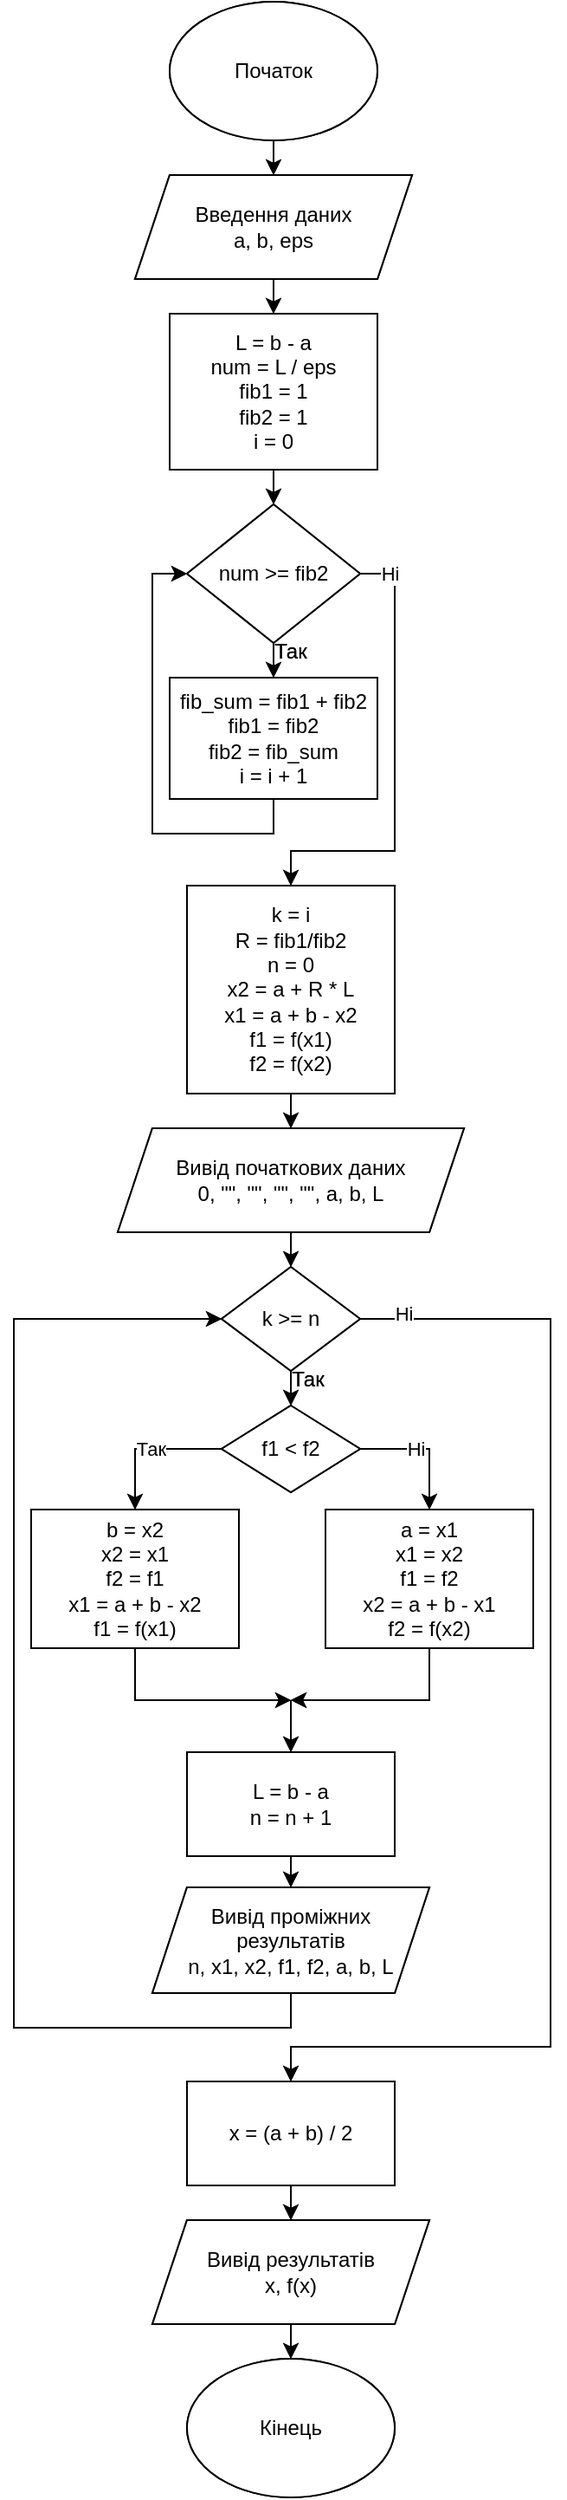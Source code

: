 <mxfile version="20.4.1" type="device"><diagram id="C5RBs43oDa-KdzZeNtuy" name="Page-1"><mxGraphModel dx="950" dy="422" grid="1" gridSize="10" guides="1" tooltips="1" connect="1" arrows="1" fold="1" page="1" pageScale="1" pageWidth="827" pageHeight="1169" math="0" shadow="0"><root><mxCell id="WIyWlLk6GJQsqaUBKTNV-0"/><mxCell id="WIyWlLk6GJQsqaUBKTNV-1" parent="WIyWlLk6GJQsqaUBKTNV-0"/><mxCell id="04S2SphbcFlPPTCbcC2E-5" style="edgeStyle=orthogonalEdgeStyle;rounded=0;orthogonalLoop=1;jettySize=auto;html=1;exitX=0.5;exitY=1;exitDx=0;exitDy=0;entryX=0.5;entryY=0;entryDx=0;entryDy=0;" parent="WIyWlLk6GJQsqaUBKTNV-1" source="04S2SphbcFlPPTCbcC2E-0" target="04S2SphbcFlPPTCbcC2E-4" edge="1"><mxGeometry relative="1" as="geometry"/></mxCell><mxCell id="04S2SphbcFlPPTCbcC2E-0" value="Початок" style="ellipse;whiteSpace=wrap;html=1;" parent="WIyWlLk6GJQsqaUBKTNV-1" vertex="1"><mxGeometry x="330" y="20" width="120" height="80" as="geometry"/></mxCell><mxCell id="04S2SphbcFlPPTCbcC2E-1" value="Кінець" style="ellipse;whiteSpace=wrap;html=1;" parent="WIyWlLk6GJQsqaUBKTNV-1" vertex="1"><mxGeometry x="340" y="1380" width="120" height="80" as="geometry"/></mxCell><mxCell id="04S2SphbcFlPPTCbcC2E-8" style="edgeStyle=orthogonalEdgeStyle;rounded=0;orthogonalLoop=1;jettySize=auto;html=1;exitX=0.5;exitY=1;exitDx=0;exitDy=0;entryX=0.5;entryY=0;entryDx=0;entryDy=0;" parent="WIyWlLk6GJQsqaUBKTNV-1" source="04S2SphbcFlPPTCbcC2E-2" target="04S2SphbcFlPPTCbcC2E-7" edge="1"><mxGeometry relative="1" as="geometry"/></mxCell><mxCell id="04S2SphbcFlPPTCbcC2E-2" value="L = b - a&lt;br&gt;num = L / eps&lt;br&gt;fib1 = 1&lt;br&gt;fib2 = 1&lt;br&gt;i = 0" style="rounded=0;whiteSpace=wrap;html=1;" parent="WIyWlLk6GJQsqaUBKTNV-1" vertex="1"><mxGeometry x="330" y="200" width="120" height="90" as="geometry"/></mxCell><mxCell id="04S2SphbcFlPPTCbcC2E-6" style="edgeStyle=orthogonalEdgeStyle;rounded=0;orthogonalLoop=1;jettySize=auto;html=1;exitX=0.5;exitY=1;exitDx=0;exitDy=0;entryX=0.5;entryY=0;entryDx=0;entryDy=0;" parent="WIyWlLk6GJQsqaUBKTNV-1" source="04S2SphbcFlPPTCbcC2E-4" target="04S2SphbcFlPPTCbcC2E-2" edge="1"><mxGeometry relative="1" as="geometry"/></mxCell><mxCell id="04S2SphbcFlPPTCbcC2E-4" value="Введення даних&lt;br&gt;a, b, eps" style="shape=parallelogram;perimeter=parallelogramPerimeter;whiteSpace=wrap;html=1;fixedSize=1;" parent="WIyWlLk6GJQsqaUBKTNV-1" vertex="1"><mxGeometry x="310" y="120" width="160" height="60" as="geometry"/></mxCell><mxCell id="04S2SphbcFlPPTCbcC2E-10" style="edgeStyle=orthogonalEdgeStyle;rounded=0;orthogonalLoop=1;jettySize=auto;html=1;exitX=0.5;exitY=1;exitDx=0;exitDy=0;entryX=0.5;entryY=0;entryDx=0;entryDy=0;" parent="WIyWlLk6GJQsqaUBKTNV-1" source="04S2SphbcFlPPTCbcC2E-7" target="04S2SphbcFlPPTCbcC2E-9" edge="1"><mxGeometry relative="1" as="geometry"/></mxCell><mxCell id="04S2SphbcFlPPTCbcC2E-16" style="edgeStyle=orthogonalEdgeStyle;rounded=0;orthogonalLoop=1;jettySize=auto;html=1;exitX=1;exitY=0.5;exitDx=0;exitDy=0;entryX=0.5;entryY=0;entryDx=0;entryDy=0;" parent="WIyWlLk6GJQsqaUBKTNV-1" source="04S2SphbcFlPPTCbcC2E-7" target="04S2SphbcFlPPTCbcC2E-13" edge="1"><mxGeometry relative="1" as="geometry"><Array as="points"><mxPoint x="460" y="350"/><mxPoint x="460" y="510"/><mxPoint x="400" y="510"/></Array></mxGeometry></mxCell><mxCell id="04S2SphbcFlPPTCbcC2E-24" value="Ні" style="edgeLabel;html=1;align=center;verticalAlign=middle;resizable=0;points=[];" parent="04S2SphbcFlPPTCbcC2E-16" vertex="1" connectable="0"><mxGeometry x="-0.87" relative="1" as="geometry"><mxPoint as="offset"/></mxGeometry></mxCell><mxCell id="04S2SphbcFlPPTCbcC2E-7" value="num &amp;gt;= fib2" style="rhombus;whiteSpace=wrap;html=1;" parent="WIyWlLk6GJQsqaUBKTNV-1" vertex="1"><mxGeometry x="340" y="310" width="100" height="80" as="geometry"/></mxCell><mxCell id="04S2SphbcFlPPTCbcC2E-12" style="edgeStyle=orthogonalEdgeStyle;rounded=0;orthogonalLoop=1;jettySize=auto;html=1;exitX=0.5;exitY=1;exitDx=0;exitDy=0;entryX=0;entryY=0.5;entryDx=0;entryDy=0;" parent="WIyWlLk6GJQsqaUBKTNV-1" source="04S2SphbcFlPPTCbcC2E-9" target="04S2SphbcFlPPTCbcC2E-7" edge="1"><mxGeometry relative="1" as="geometry"><Array as="points"><mxPoint x="390" y="500"/><mxPoint x="320" y="500"/><mxPoint x="320" y="350"/></Array></mxGeometry></mxCell><mxCell id="04S2SphbcFlPPTCbcC2E-18" style="edgeStyle=orthogonalEdgeStyle;rounded=0;orthogonalLoop=1;jettySize=auto;html=1;exitX=0.5;exitY=1;exitDx=0;exitDy=0;entryX=0.5;entryY=0;entryDx=0;entryDy=0;" parent="WIyWlLk6GJQsqaUBKTNV-1" source="04S2SphbcFlPPTCbcC2E-13" target="04S2SphbcFlPPTCbcC2E-17" edge="1"><mxGeometry relative="1" as="geometry"/></mxCell><mxCell id="04S2SphbcFlPPTCbcC2E-13" value="k = i&lt;br&gt;R = fib1/fib2&lt;br&gt;n = 0&lt;br&gt;x1 = a + b - x2&lt;br&gt;x2 = a + R * L&lt;br&gt;f1 = f(x1)&lt;br&gt;f2 = f(x2)" style="rounded=0;whiteSpace=wrap;html=1;" parent="WIyWlLk6GJQsqaUBKTNV-1" vertex="1"><mxGeometry x="340" y="530" width="120" height="120" as="geometry"/></mxCell><mxCell id="04S2SphbcFlPPTCbcC2E-9" value="fib_sum = fib1 + fib2&lt;br&gt;fib1 = fib2&lt;br&gt;fib2 = fib_sum&lt;br&gt;i = i + 1" style="rounded=0;whiteSpace=wrap;html=1;" parent="WIyWlLk6GJQsqaUBKTNV-1" vertex="1"><mxGeometry x="330" y="410" width="120" height="70" as="geometry"/></mxCell><mxCell id="04S2SphbcFlPPTCbcC2E-20" style="edgeStyle=orthogonalEdgeStyle;rounded=0;orthogonalLoop=1;jettySize=auto;html=1;exitX=0.5;exitY=1;exitDx=0;exitDy=0;entryX=0.5;entryY=0;entryDx=0;entryDy=0;" parent="WIyWlLk6GJQsqaUBKTNV-1" source="04S2SphbcFlPPTCbcC2E-17" target="04S2SphbcFlPPTCbcC2E-19" edge="1"><mxGeometry relative="1" as="geometry"/></mxCell><mxCell id="04S2SphbcFlPPTCbcC2E-17" value="Вивід початкових даних&lt;br&gt;0, &quot;&quot;, &quot;&quot;, &quot;&quot;, &quot;&quot;, a, b, L" style="shape=parallelogram;perimeter=parallelogramPerimeter;whiteSpace=wrap;html=1;fixedSize=1;" parent="WIyWlLk6GJQsqaUBKTNV-1" vertex="1"><mxGeometry x="300" y="670" width="200" height="60" as="geometry"/></mxCell><mxCell id="04S2SphbcFlPPTCbcC2E-22" style="edgeStyle=orthogonalEdgeStyle;rounded=0;orthogonalLoop=1;jettySize=auto;html=1;exitX=0.5;exitY=1;exitDx=0;exitDy=0;entryX=0.5;entryY=0;entryDx=0;entryDy=0;" parent="WIyWlLk6GJQsqaUBKTNV-1" source="04S2SphbcFlPPTCbcC2E-19" target="04S2SphbcFlPPTCbcC2E-21" edge="1"><mxGeometry relative="1" as="geometry"/></mxCell><mxCell id="04S2SphbcFlPPTCbcC2E-40" style="edgeStyle=orthogonalEdgeStyle;rounded=0;orthogonalLoop=1;jettySize=auto;html=1;exitX=1;exitY=0.5;exitDx=0;exitDy=0;entryX=0.5;entryY=0;entryDx=0;entryDy=0;" parent="WIyWlLk6GJQsqaUBKTNV-1" source="04S2SphbcFlPPTCbcC2E-19" target="04S2SphbcFlPPTCbcC2E-38" edge="1"><mxGeometry relative="1" as="geometry"><Array as="points"><mxPoint x="550" y="780"/><mxPoint x="550" y="1200"/><mxPoint x="400" y="1200"/></Array></mxGeometry></mxCell><mxCell id="3crfRZ5TqDeSjeu3uhmO-0" value="Ні" style="edgeLabel;html=1;align=center;verticalAlign=middle;resizable=0;points=[];" vertex="1" connectable="0" parent="04S2SphbcFlPPTCbcC2E-40"><mxGeometry x="-0.929" y="3" relative="1" as="geometry"><mxPoint as="offset"/></mxGeometry></mxCell><mxCell id="04S2SphbcFlPPTCbcC2E-19" value="k &amp;gt;= n" style="rhombus;whiteSpace=wrap;html=1;" parent="WIyWlLk6GJQsqaUBKTNV-1" vertex="1"><mxGeometry x="360" y="750" width="80" height="60" as="geometry"/></mxCell><mxCell id="04S2SphbcFlPPTCbcC2E-27" style="edgeStyle=orthogonalEdgeStyle;rounded=0;orthogonalLoop=1;jettySize=auto;html=1;exitX=0;exitY=0.5;exitDx=0;exitDy=0;entryX=0.5;entryY=0;entryDx=0;entryDy=0;" parent="WIyWlLk6GJQsqaUBKTNV-1" source="04S2SphbcFlPPTCbcC2E-21" target="04S2SphbcFlPPTCbcC2E-26" edge="1"><mxGeometry relative="1" as="geometry"/></mxCell><mxCell id="04S2SphbcFlPPTCbcC2E-28" value="Так" style="edgeLabel;html=1;align=center;verticalAlign=middle;resizable=0;points=[];" parent="04S2SphbcFlPPTCbcC2E-27" vertex="1" connectable="0"><mxGeometry x="-0.035" relative="1" as="geometry"><mxPoint as="offset"/></mxGeometry></mxCell><mxCell id="04S2SphbcFlPPTCbcC2E-30" style="edgeStyle=orthogonalEdgeStyle;rounded=0;orthogonalLoop=1;jettySize=auto;html=1;exitX=1;exitY=0.5;exitDx=0;exitDy=0;entryX=0.5;entryY=0;entryDx=0;entryDy=0;" parent="WIyWlLk6GJQsqaUBKTNV-1" source="04S2SphbcFlPPTCbcC2E-21" target="04S2SphbcFlPPTCbcC2E-29" edge="1"><mxGeometry relative="1" as="geometry"/></mxCell><mxCell id="04S2SphbcFlPPTCbcC2E-31" value="Ні" style="edgeLabel;html=1;align=center;verticalAlign=middle;resizable=0;points=[];" parent="04S2SphbcFlPPTCbcC2E-30" vertex="1" connectable="0"><mxGeometry x="-0.163" relative="1" as="geometry"><mxPoint as="offset"/></mxGeometry></mxCell><mxCell id="04S2SphbcFlPPTCbcC2E-21" value="f1 &amp;lt; f2" style="rhombus;whiteSpace=wrap;html=1;" parent="WIyWlLk6GJQsqaUBKTNV-1" vertex="1"><mxGeometry x="360" y="830" width="80" height="50" as="geometry"/></mxCell><mxCell id="04S2SphbcFlPPTCbcC2E-23" value="Так" style="text;html=1;strokeColor=none;fillColor=none;align=center;verticalAlign=middle;whiteSpace=wrap;rounded=0;" parent="WIyWlLk6GJQsqaUBKTNV-1" vertex="1"><mxGeometry x="370" y="380" width="60" height="30" as="geometry"/></mxCell><mxCell id="04S2SphbcFlPPTCbcC2E-25" value="Так" style="text;html=1;strokeColor=none;fillColor=none;align=center;verticalAlign=middle;whiteSpace=wrap;rounded=0;" parent="WIyWlLk6GJQsqaUBKTNV-1" vertex="1"><mxGeometry x="380" y="800" width="60" height="30" as="geometry"/></mxCell><mxCell id="04S2SphbcFlPPTCbcC2E-33" style="edgeStyle=orthogonalEdgeStyle;rounded=0;orthogonalLoop=1;jettySize=auto;html=1;exitX=0.5;exitY=1;exitDx=0;exitDy=0;" parent="WIyWlLk6GJQsqaUBKTNV-1" source="04S2SphbcFlPPTCbcC2E-26" edge="1"><mxGeometry relative="1" as="geometry"><mxPoint x="400" y="1000" as="targetPoint"/><Array as="points"><mxPoint x="310" y="1000"/></Array></mxGeometry></mxCell><mxCell id="04S2SphbcFlPPTCbcC2E-26" value="b = x2&lt;br&gt;x2 = x1&lt;br&gt;f2 = f1&lt;br&gt;x1 = a + b - x2&lt;br&gt;f1 = f(x1)" style="rounded=0;whiteSpace=wrap;html=1;" parent="WIyWlLk6GJQsqaUBKTNV-1" vertex="1"><mxGeometry x="250" y="890" width="120" height="80" as="geometry"/></mxCell><mxCell id="04S2SphbcFlPPTCbcC2E-35" style="edgeStyle=orthogonalEdgeStyle;rounded=0;orthogonalLoop=1;jettySize=auto;html=1;exitX=0.5;exitY=1;exitDx=0;exitDy=0;" parent="WIyWlLk6GJQsqaUBKTNV-1" source="04S2SphbcFlPPTCbcC2E-29" edge="1"><mxGeometry relative="1" as="geometry"><mxPoint x="400" y="1000" as="targetPoint"/><Array as="points"><mxPoint x="480" y="1000"/></Array></mxGeometry></mxCell><mxCell id="04S2SphbcFlPPTCbcC2E-29" value="a = x1&lt;br&gt;x1 = x2&lt;br&gt;f1 = f2&lt;br&gt;x2 = a + b - x1&lt;br&gt;f2 = f(x2)" style="rounded=0;whiteSpace=wrap;html=1;" parent="WIyWlLk6GJQsqaUBKTNV-1" vertex="1"><mxGeometry x="420" y="890" width="120" height="80" as="geometry"/></mxCell><mxCell id="04S2SphbcFlPPTCbcC2E-37" style="edgeStyle=orthogonalEdgeStyle;rounded=0;orthogonalLoop=1;jettySize=auto;html=1;exitX=0.5;exitY=1;exitDx=0;exitDy=0;entryX=0.5;entryY=0;entryDx=0;entryDy=0;" parent="WIyWlLk6GJQsqaUBKTNV-1" source="04S2SphbcFlPPTCbcC2E-32" target="04S2SphbcFlPPTCbcC2E-36" edge="1"><mxGeometry relative="1" as="geometry"/></mxCell><mxCell id="04S2SphbcFlPPTCbcC2E-32" value="L = b - a&lt;br&gt;n = n + 1" style="rounded=0;whiteSpace=wrap;html=1;" parent="WIyWlLk6GJQsqaUBKTNV-1" vertex="1"><mxGeometry x="340" y="1030" width="120" height="60" as="geometry"/></mxCell><mxCell id="04S2SphbcFlPPTCbcC2E-39" style="edgeStyle=orthogonalEdgeStyle;rounded=0;orthogonalLoop=1;jettySize=auto;html=1;exitX=0.5;exitY=1;exitDx=0;exitDy=0;entryX=0;entryY=0.5;entryDx=0;entryDy=0;" parent="WIyWlLk6GJQsqaUBKTNV-1" source="04S2SphbcFlPPTCbcC2E-36" target="04S2SphbcFlPPTCbcC2E-19" edge="1"><mxGeometry relative="1" as="geometry"><Array as="points"><mxPoint x="400" y="1189"/><mxPoint x="240" y="1189"/><mxPoint x="240" y="780"/></Array></mxGeometry></mxCell><mxCell id="04S2SphbcFlPPTCbcC2E-36" value="Вивід проміжних результатів&lt;br&gt;n, x1, x2, f1, f2, a, b, L" style="shape=parallelogram;perimeter=parallelogramPerimeter;whiteSpace=wrap;html=1;fixedSize=1;" parent="WIyWlLk6GJQsqaUBKTNV-1" vertex="1"><mxGeometry x="320" y="1108" width="160" height="61" as="geometry"/></mxCell><mxCell id="04S2SphbcFlPPTCbcC2E-42" style="edgeStyle=orthogonalEdgeStyle;rounded=0;orthogonalLoop=1;jettySize=auto;html=1;exitX=0.5;exitY=1;exitDx=0;exitDy=0;entryX=0.5;entryY=0;entryDx=0;entryDy=0;" parent="WIyWlLk6GJQsqaUBKTNV-1" source="04S2SphbcFlPPTCbcC2E-38" target="04S2SphbcFlPPTCbcC2E-41" edge="1"><mxGeometry relative="1" as="geometry"/></mxCell><mxCell id="04S2SphbcFlPPTCbcC2E-38" value="x = (a + b) / 2" style="rounded=0;whiteSpace=wrap;html=1;" parent="WIyWlLk6GJQsqaUBKTNV-1" vertex="1"><mxGeometry x="340" y="1220" width="120" height="60" as="geometry"/></mxCell><mxCell id="04S2SphbcFlPPTCbcC2E-43" style="edgeStyle=orthogonalEdgeStyle;rounded=0;orthogonalLoop=1;jettySize=auto;html=1;exitX=0.5;exitY=1;exitDx=0;exitDy=0;entryX=0.5;entryY=0;entryDx=0;entryDy=0;" parent="WIyWlLk6GJQsqaUBKTNV-1" source="04S2SphbcFlPPTCbcC2E-41" target="04S2SphbcFlPPTCbcC2E-1" edge="1"><mxGeometry relative="1" as="geometry"/></mxCell><mxCell id="04S2SphbcFlPPTCbcC2E-41" value="Вивід результатів&lt;br&gt;x, f(x)" style="shape=parallelogram;perimeter=parallelogramPerimeter;whiteSpace=wrap;html=1;fixedSize=1;" parent="WIyWlLk6GJQsqaUBKTNV-1" vertex="1"><mxGeometry x="320" y="1300" width="160" height="60" as="geometry"/></mxCell><mxCell id="3crfRZ5TqDeSjeu3uhmO-2" value="" style="endArrow=classic;html=1;rounded=0;entryX=0.5;entryY=0;entryDx=0;entryDy=0;" edge="1" parent="WIyWlLk6GJQsqaUBKTNV-1" target="04S2SphbcFlPPTCbcC2E-32"><mxGeometry width="50" height="50" relative="1" as="geometry"><mxPoint x="400" y="1000" as="sourcePoint"/><mxPoint x="430" y="1010" as="targetPoint"/></mxGeometry></mxCell><mxCell id="3crfRZ5TqDeSjeu3uhmO-3" style="edgeStyle=orthogonalEdgeStyle;rounded=0;orthogonalLoop=1;jettySize=auto;html=1;exitX=0.5;exitY=1;exitDx=0;exitDy=0;entryX=0.5;entryY=0;entryDx=0;entryDy=0;" edge="1" parent="WIyWlLk6GJQsqaUBKTNV-1" source="3crfRZ5TqDeSjeu3uhmO-4" target="3crfRZ5TqDeSjeu3uhmO-9"><mxGeometry relative="1" as="geometry"/></mxCell><mxCell id="3crfRZ5TqDeSjeu3uhmO-4" value="Початок" style="ellipse;whiteSpace=wrap;html=1;" vertex="1" parent="WIyWlLk6GJQsqaUBKTNV-1"><mxGeometry x="330" y="20" width="120" height="80" as="geometry"/></mxCell><mxCell id="3crfRZ5TqDeSjeu3uhmO-5" value="Кінець" style="ellipse;whiteSpace=wrap;html=1;" vertex="1" parent="WIyWlLk6GJQsqaUBKTNV-1"><mxGeometry x="340" y="1380" width="120" height="80" as="geometry"/></mxCell><mxCell id="3crfRZ5TqDeSjeu3uhmO-6" style="edgeStyle=orthogonalEdgeStyle;rounded=0;orthogonalLoop=1;jettySize=auto;html=1;exitX=0.5;exitY=1;exitDx=0;exitDy=0;entryX=0.5;entryY=0;entryDx=0;entryDy=0;" edge="1" parent="WIyWlLk6GJQsqaUBKTNV-1" source="3crfRZ5TqDeSjeu3uhmO-7" target="3crfRZ5TqDeSjeu3uhmO-13"><mxGeometry relative="1" as="geometry"/></mxCell><mxCell id="3crfRZ5TqDeSjeu3uhmO-7" value="L = b - a&lt;br&gt;num = L / eps&lt;br&gt;fib1 = 1&lt;br&gt;fib2 = 1&lt;br&gt;i = 0" style="rounded=0;whiteSpace=wrap;html=1;" vertex="1" parent="WIyWlLk6GJQsqaUBKTNV-1"><mxGeometry x="330" y="200" width="120" height="90" as="geometry"/></mxCell><mxCell id="3crfRZ5TqDeSjeu3uhmO-8" style="edgeStyle=orthogonalEdgeStyle;rounded=0;orthogonalLoop=1;jettySize=auto;html=1;exitX=0.5;exitY=1;exitDx=0;exitDy=0;entryX=0.5;entryY=0;entryDx=0;entryDy=0;" edge="1" parent="WIyWlLk6GJQsqaUBKTNV-1" source="3crfRZ5TqDeSjeu3uhmO-9" target="3crfRZ5TqDeSjeu3uhmO-7"><mxGeometry relative="1" as="geometry"/></mxCell><mxCell id="3crfRZ5TqDeSjeu3uhmO-9" value="Введення даних&lt;br&gt;a, b, eps" style="shape=parallelogram;perimeter=parallelogramPerimeter;whiteSpace=wrap;html=1;fixedSize=1;" vertex="1" parent="WIyWlLk6GJQsqaUBKTNV-1"><mxGeometry x="310" y="120" width="160" height="60" as="geometry"/></mxCell><mxCell id="3crfRZ5TqDeSjeu3uhmO-10" style="edgeStyle=orthogonalEdgeStyle;rounded=0;orthogonalLoop=1;jettySize=auto;html=1;exitX=0.5;exitY=1;exitDx=0;exitDy=0;entryX=0.5;entryY=0;entryDx=0;entryDy=0;" edge="1" parent="WIyWlLk6GJQsqaUBKTNV-1" source="3crfRZ5TqDeSjeu3uhmO-13" target="3crfRZ5TqDeSjeu3uhmO-17"><mxGeometry relative="1" as="geometry"/></mxCell><mxCell id="3crfRZ5TqDeSjeu3uhmO-11" style="edgeStyle=orthogonalEdgeStyle;rounded=0;orthogonalLoop=1;jettySize=auto;html=1;exitX=1;exitY=0.5;exitDx=0;exitDy=0;entryX=0.5;entryY=0;entryDx=0;entryDy=0;" edge="1" parent="WIyWlLk6GJQsqaUBKTNV-1" source="3crfRZ5TqDeSjeu3uhmO-13" target="3crfRZ5TqDeSjeu3uhmO-16"><mxGeometry relative="1" as="geometry"><Array as="points"><mxPoint x="460" y="350"/><mxPoint x="460" y="510"/><mxPoint x="400" y="510"/></Array></mxGeometry></mxCell><mxCell id="3crfRZ5TqDeSjeu3uhmO-12" value="Ні" style="edgeLabel;html=1;align=center;verticalAlign=middle;resizable=0;points=[];" vertex="1" connectable="0" parent="3crfRZ5TqDeSjeu3uhmO-11"><mxGeometry x="-0.87" relative="1" as="geometry"><mxPoint as="offset"/></mxGeometry></mxCell><mxCell id="3crfRZ5TqDeSjeu3uhmO-13" value="num &amp;gt;= fib2" style="rhombus;whiteSpace=wrap;html=1;" vertex="1" parent="WIyWlLk6GJQsqaUBKTNV-1"><mxGeometry x="340" y="310" width="100" height="80" as="geometry"/></mxCell><mxCell id="3crfRZ5TqDeSjeu3uhmO-14" style="edgeStyle=orthogonalEdgeStyle;rounded=0;orthogonalLoop=1;jettySize=auto;html=1;exitX=0.5;exitY=1;exitDx=0;exitDy=0;entryX=0;entryY=0.5;entryDx=0;entryDy=0;" edge="1" parent="WIyWlLk6GJQsqaUBKTNV-1" source="3crfRZ5TqDeSjeu3uhmO-17" target="3crfRZ5TqDeSjeu3uhmO-13"><mxGeometry relative="1" as="geometry"><Array as="points"><mxPoint x="390" y="500"/><mxPoint x="320" y="500"/><mxPoint x="320" y="350"/></Array></mxGeometry></mxCell><mxCell id="3crfRZ5TqDeSjeu3uhmO-15" style="edgeStyle=orthogonalEdgeStyle;rounded=0;orthogonalLoop=1;jettySize=auto;html=1;exitX=0.5;exitY=1;exitDx=0;exitDy=0;entryX=0.5;entryY=0;entryDx=0;entryDy=0;" edge="1" parent="WIyWlLk6GJQsqaUBKTNV-1" source="3crfRZ5TqDeSjeu3uhmO-16" target="3crfRZ5TqDeSjeu3uhmO-19"><mxGeometry relative="1" as="geometry"/></mxCell><mxCell id="3crfRZ5TqDeSjeu3uhmO-16" value="k = i&lt;br&gt;R = fib1/fib2&lt;br&gt;n = 0&lt;br&gt;x2 = a + R * L&lt;br&gt;x1 = a + b - x2&lt;br&gt;f1 = f(x1)&lt;br&gt;f2 = f(x2)" style="rounded=0;whiteSpace=wrap;html=1;" vertex="1" parent="WIyWlLk6GJQsqaUBKTNV-1"><mxGeometry x="340" y="530" width="120" height="120" as="geometry"/></mxCell><mxCell id="3crfRZ5TqDeSjeu3uhmO-17" value="fib_sum = fib1 + fib2&lt;br&gt;fib1 = fib2&lt;br&gt;fib2 = fib_sum&lt;br&gt;i = i + 1" style="rounded=0;whiteSpace=wrap;html=1;" vertex="1" parent="WIyWlLk6GJQsqaUBKTNV-1"><mxGeometry x="330" y="410" width="120" height="70" as="geometry"/></mxCell><mxCell id="3crfRZ5TqDeSjeu3uhmO-18" style="edgeStyle=orthogonalEdgeStyle;rounded=0;orthogonalLoop=1;jettySize=auto;html=1;exitX=0.5;exitY=1;exitDx=0;exitDy=0;entryX=0.5;entryY=0;entryDx=0;entryDy=0;" edge="1" parent="WIyWlLk6GJQsqaUBKTNV-1" source="3crfRZ5TqDeSjeu3uhmO-19" target="3crfRZ5TqDeSjeu3uhmO-23"><mxGeometry relative="1" as="geometry"/></mxCell><mxCell id="3crfRZ5TqDeSjeu3uhmO-19" value="Вивід початкових даних&lt;br&gt;0, &quot;&quot;, &quot;&quot;, &quot;&quot;, &quot;&quot;, a, b, L" style="shape=parallelogram;perimeter=parallelogramPerimeter;whiteSpace=wrap;html=1;fixedSize=1;" vertex="1" parent="WIyWlLk6GJQsqaUBKTNV-1"><mxGeometry x="300" y="670" width="200" height="60" as="geometry"/></mxCell><mxCell id="3crfRZ5TqDeSjeu3uhmO-20" style="edgeStyle=orthogonalEdgeStyle;rounded=0;orthogonalLoop=1;jettySize=auto;html=1;exitX=0.5;exitY=1;exitDx=0;exitDy=0;entryX=0.5;entryY=0;entryDx=0;entryDy=0;" edge="1" parent="WIyWlLk6GJQsqaUBKTNV-1" source="3crfRZ5TqDeSjeu3uhmO-23" target="3crfRZ5TqDeSjeu3uhmO-28"><mxGeometry relative="1" as="geometry"/></mxCell><mxCell id="3crfRZ5TqDeSjeu3uhmO-21" style="edgeStyle=orthogonalEdgeStyle;rounded=0;orthogonalLoop=1;jettySize=auto;html=1;exitX=1;exitY=0.5;exitDx=0;exitDy=0;entryX=0.5;entryY=0;entryDx=0;entryDy=0;" edge="1" parent="WIyWlLk6GJQsqaUBKTNV-1" source="3crfRZ5TqDeSjeu3uhmO-23" target="3crfRZ5TqDeSjeu3uhmO-40"><mxGeometry relative="1" as="geometry"><Array as="points"><mxPoint x="550" y="780"/><mxPoint x="550" y="1200"/><mxPoint x="400" y="1200"/></Array></mxGeometry></mxCell><mxCell id="3crfRZ5TqDeSjeu3uhmO-22" value="Ні" style="edgeLabel;html=1;align=center;verticalAlign=middle;resizable=0;points=[];" vertex="1" connectable="0" parent="3crfRZ5TqDeSjeu3uhmO-21"><mxGeometry x="-0.929" y="3" relative="1" as="geometry"><mxPoint as="offset"/></mxGeometry></mxCell><mxCell id="3crfRZ5TqDeSjeu3uhmO-23" value="k &amp;gt;= n" style="rhombus;whiteSpace=wrap;html=1;" vertex="1" parent="WIyWlLk6GJQsqaUBKTNV-1"><mxGeometry x="360" y="750" width="80" height="60" as="geometry"/></mxCell><mxCell id="3crfRZ5TqDeSjeu3uhmO-24" style="edgeStyle=orthogonalEdgeStyle;rounded=0;orthogonalLoop=1;jettySize=auto;html=1;exitX=0;exitY=0.5;exitDx=0;exitDy=0;entryX=0.5;entryY=0;entryDx=0;entryDy=0;" edge="1" parent="WIyWlLk6GJQsqaUBKTNV-1" source="3crfRZ5TqDeSjeu3uhmO-28" target="3crfRZ5TqDeSjeu3uhmO-32"><mxGeometry relative="1" as="geometry"/></mxCell><mxCell id="3crfRZ5TqDeSjeu3uhmO-25" value="Так" style="edgeLabel;html=1;align=center;verticalAlign=middle;resizable=0;points=[];" vertex="1" connectable="0" parent="3crfRZ5TqDeSjeu3uhmO-24"><mxGeometry x="-0.035" relative="1" as="geometry"><mxPoint as="offset"/></mxGeometry></mxCell><mxCell id="3crfRZ5TqDeSjeu3uhmO-26" style="edgeStyle=orthogonalEdgeStyle;rounded=0;orthogonalLoop=1;jettySize=auto;html=1;exitX=1;exitY=0.5;exitDx=0;exitDy=0;entryX=0.5;entryY=0;entryDx=0;entryDy=0;" edge="1" parent="WIyWlLk6GJQsqaUBKTNV-1" source="3crfRZ5TqDeSjeu3uhmO-28" target="3crfRZ5TqDeSjeu3uhmO-34"><mxGeometry relative="1" as="geometry"/></mxCell><mxCell id="3crfRZ5TqDeSjeu3uhmO-27" value="Ні" style="edgeLabel;html=1;align=center;verticalAlign=middle;resizable=0;points=[];" vertex="1" connectable="0" parent="3crfRZ5TqDeSjeu3uhmO-26"><mxGeometry x="-0.163" relative="1" as="geometry"><mxPoint as="offset"/></mxGeometry></mxCell><mxCell id="3crfRZ5TqDeSjeu3uhmO-28" value="f1 &amp;lt; f2" style="rhombus;whiteSpace=wrap;html=1;" vertex="1" parent="WIyWlLk6GJQsqaUBKTNV-1"><mxGeometry x="360" y="830" width="80" height="50" as="geometry"/></mxCell><mxCell id="3crfRZ5TqDeSjeu3uhmO-29" value="Так" style="text;html=1;strokeColor=none;fillColor=none;align=center;verticalAlign=middle;whiteSpace=wrap;rounded=0;" vertex="1" parent="WIyWlLk6GJQsqaUBKTNV-1"><mxGeometry x="370" y="380" width="60" height="30" as="geometry"/></mxCell><mxCell id="3crfRZ5TqDeSjeu3uhmO-30" value="Так" style="text;html=1;strokeColor=none;fillColor=none;align=center;verticalAlign=middle;whiteSpace=wrap;rounded=0;" vertex="1" parent="WIyWlLk6GJQsqaUBKTNV-1"><mxGeometry x="380" y="800" width="60" height="30" as="geometry"/></mxCell><mxCell id="3crfRZ5TqDeSjeu3uhmO-31" style="edgeStyle=orthogonalEdgeStyle;rounded=0;orthogonalLoop=1;jettySize=auto;html=1;exitX=0.5;exitY=1;exitDx=0;exitDy=0;" edge="1" parent="WIyWlLk6GJQsqaUBKTNV-1" source="3crfRZ5TqDeSjeu3uhmO-32"><mxGeometry relative="1" as="geometry"><mxPoint x="400" y="1000" as="targetPoint"/><Array as="points"><mxPoint x="310" y="1000"/></Array></mxGeometry></mxCell><mxCell id="3crfRZ5TqDeSjeu3uhmO-32" value="b = x2&lt;br&gt;x2 = x1&lt;br&gt;f2 = f1&lt;br&gt;x1 = a + b - x2&lt;br&gt;f1 = f(x1)" style="rounded=0;whiteSpace=wrap;html=1;" vertex="1" parent="WIyWlLk6GJQsqaUBKTNV-1"><mxGeometry x="250" y="890" width="120" height="80" as="geometry"/></mxCell><mxCell id="3crfRZ5TqDeSjeu3uhmO-33" style="edgeStyle=orthogonalEdgeStyle;rounded=0;orthogonalLoop=1;jettySize=auto;html=1;exitX=0.5;exitY=1;exitDx=0;exitDy=0;" edge="1" parent="WIyWlLk6GJQsqaUBKTNV-1" source="3crfRZ5TqDeSjeu3uhmO-34"><mxGeometry relative="1" as="geometry"><mxPoint x="400" y="1000" as="targetPoint"/><Array as="points"><mxPoint x="480" y="1000"/></Array></mxGeometry></mxCell><mxCell id="3crfRZ5TqDeSjeu3uhmO-34" value="a = x1&lt;br&gt;x1 = x2&lt;br&gt;f1 = f2&lt;br&gt;x2 = a + b - x1&lt;br&gt;f2 = f(x2)" style="rounded=0;whiteSpace=wrap;html=1;" vertex="1" parent="WIyWlLk6GJQsqaUBKTNV-1"><mxGeometry x="420" y="890" width="120" height="80" as="geometry"/></mxCell><mxCell id="3crfRZ5TqDeSjeu3uhmO-35" style="edgeStyle=orthogonalEdgeStyle;rounded=0;orthogonalLoop=1;jettySize=auto;html=1;exitX=0.5;exitY=1;exitDx=0;exitDy=0;entryX=0.5;entryY=0;entryDx=0;entryDy=0;" edge="1" parent="WIyWlLk6GJQsqaUBKTNV-1" source="3crfRZ5TqDeSjeu3uhmO-36" target="3crfRZ5TqDeSjeu3uhmO-38"><mxGeometry relative="1" as="geometry"/></mxCell><mxCell id="3crfRZ5TqDeSjeu3uhmO-36" value="L = b - a&lt;br&gt;n = n + 1" style="rounded=0;whiteSpace=wrap;html=1;" vertex="1" parent="WIyWlLk6GJQsqaUBKTNV-1"><mxGeometry x="340" y="1030" width="120" height="60" as="geometry"/></mxCell><mxCell id="3crfRZ5TqDeSjeu3uhmO-37" style="edgeStyle=orthogonalEdgeStyle;rounded=0;orthogonalLoop=1;jettySize=auto;html=1;exitX=0.5;exitY=1;exitDx=0;exitDy=0;entryX=0;entryY=0.5;entryDx=0;entryDy=0;" edge="1" parent="WIyWlLk6GJQsqaUBKTNV-1" source="3crfRZ5TqDeSjeu3uhmO-38" target="3crfRZ5TqDeSjeu3uhmO-23"><mxGeometry relative="1" as="geometry"><Array as="points"><mxPoint x="400" y="1189"/><mxPoint x="240" y="1189"/><mxPoint x="240" y="780"/></Array></mxGeometry></mxCell><mxCell id="3crfRZ5TqDeSjeu3uhmO-38" value="Вивід проміжних результатів&lt;br&gt;n, x1, x2, f1, f2, a, b, L" style="shape=parallelogram;perimeter=parallelogramPerimeter;whiteSpace=wrap;html=1;fixedSize=1;" vertex="1" parent="WIyWlLk6GJQsqaUBKTNV-1"><mxGeometry x="320" y="1108" width="160" height="61" as="geometry"/></mxCell><mxCell id="3crfRZ5TqDeSjeu3uhmO-39" style="edgeStyle=orthogonalEdgeStyle;rounded=0;orthogonalLoop=1;jettySize=auto;html=1;exitX=0.5;exitY=1;exitDx=0;exitDy=0;entryX=0.5;entryY=0;entryDx=0;entryDy=0;" edge="1" parent="WIyWlLk6GJQsqaUBKTNV-1" source="3crfRZ5TqDeSjeu3uhmO-40" target="3crfRZ5TqDeSjeu3uhmO-42"><mxGeometry relative="1" as="geometry"/></mxCell><mxCell id="3crfRZ5TqDeSjeu3uhmO-40" value="x = (a + b) / 2" style="rounded=0;whiteSpace=wrap;html=1;" vertex="1" parent="WIyWlLk6GJQsqaUBKTNV-1"><mxGeometry x="340" y="1220" width="120" height="60" as="geometry"/></mxCell><mxCell id="3crfRZ5TqDeSjeu3uhmO-41" style="edgeStyle=orthogonalEdgeStyle;rounded=0;orthogonalLoop=1;jettySize=auto;html=1;exitX=0.5;exitY=1;exitDx=0;exitDy=0;entryX=0.5;entryY=0;entryDx=0;entryDy=0;" edge="1" parent="WIyWlLk6GJQsqaUBKTNV-1" source="3crfRZ5TqDeSjeu3uhmO-42" target="3crfRZ5TqDeSjeu3uhmO-5"><mxGeometry relative="1" as="geometry"/></mxCell><mxCell id="3crfRZ5TqDeSjeu3uhmO-42" value="Вивід результатів&lt;br&gt;x, f(x)" style="shape=parallelogram;perimeter=parallelogramPerimeter;whiteSpace=wrap;html=1;fixedSize=1;" vertex="1" parent="WIyWlLk6GJQsqaUBKTNV-1"><mxGeometry x="320" y="1300" width="160" height="60" as="geometry"/></mxCell><mxCell id="3crfRZ5TqDeSjeu3uhmO-43" value="" style="endArrow=classic;html=1;rounded=0;entryX=0.5;entryY=0;entryDx=0;entryDy=0;" edge="1" parent="WIyWlLk6GJQsqaUBKTNV-1" target="3crfRZ5TqDeSjeu3uhmO-36"><mxGeometry width="50" height="50" relative="1" as="geometry"><mxPoint x="400" y="1000" as="sourcePoint"/><mxPoint x="430" y="1010" as="targetPoint"/></mxGeometry></mxCell></root></mxGraphModel></diagram></mxfile>